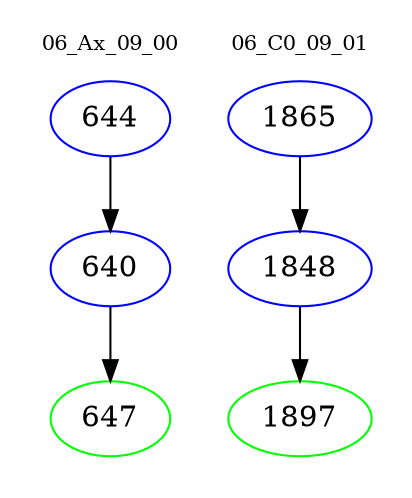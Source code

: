 digraph{
subgraph cluster_0 {
color = white
label = "06_Ax_09_00";
fontsize=10;
T0_644 [label="644", color="blue"]
T0_644 -> T0_640 [color="black"]
T0_640 [label="640", color="blue"]
T0_640 -> T0_647 [color="black"]
T0_647 [label="647", color="green"]
}
subgraph cluster_1 {
color = white
label = "06_C0_09_01";
fontsize=10;
T1_1865 [label="1865", color="blue"]
T1_1865 -> T1_1848 [color="black"]
T1_1848 [label="1848", color="blue"]
T1_1848 -> T1_1897 [color="black"]
T1_1897 [label="1897", color="green"]
}
}
